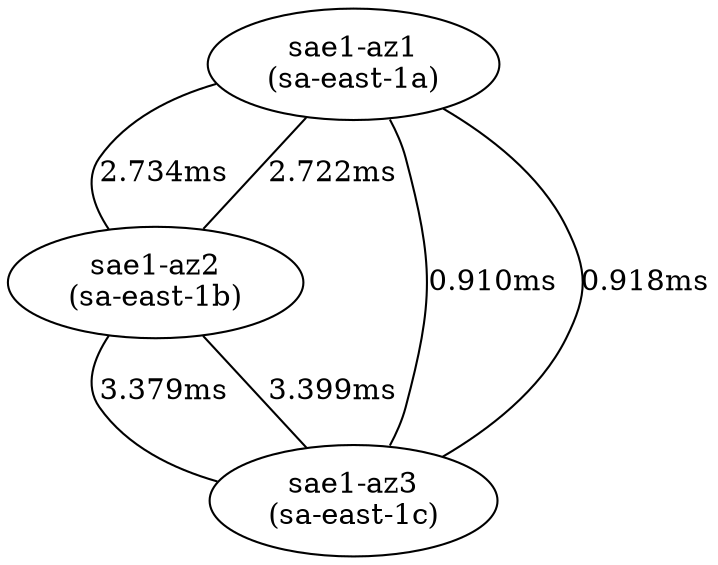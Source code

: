 graph "Inter-AZ Latency" {
	overlap=scale
	splines=true
	"sae1-az1\n(sa-east-1a)"
	"sae1-az1\n(sa-east-1a)" -- "sae1-az2\n(sa-east-1b)" [label="2.734ms" len=74.74756000000001]
	"sae1-az1\n(sa-east-1a)" -- "sae1-az3\n(sa-east-1c)" [label="0.910ms" len=8.281]
	"sae1-az2\n(sa-east-1b)"
	"sae1-az2\n(sa-east-1b)" -- "sae1-az1\n(sa-east-1a)" [label="2.722ms" len=74.09284]
	"sae1-az2\n(sa-east-1b)" -- "sae1-az3\n(sa-east-1c)" [label="3.379ms" len=114.17641]
	"sae1-az3\n(sa-east-1c)"
	"sae1-az3\n(sa-east-1c)" -- "sae1-az1\n(sa-east-1a)" [label="0.918ms" len=8.427240000000001]
	"sae1-az3\n(sa-east-1c)" -- "sae1-az2\n(sa-east-1b)" [label="3.399ms" len=115.53201]
}
